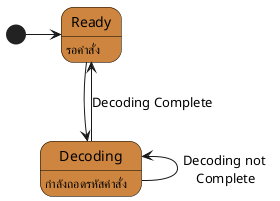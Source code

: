 @startuml Decode
skinparam state {
    StartColor Red
    BackgroundColor Peru
    BorderColor Black
    FontName Impact
}
[*] -right-> Ready
Ready : รอคำสั่ง
Ready-right->Decoding
Decoding:กำลังถอดรหัสคำสั่ง
Decoding-up->Decoding:Decoding not \nComplete
Decoding-up->Ready:Decoding Complete

@enduml